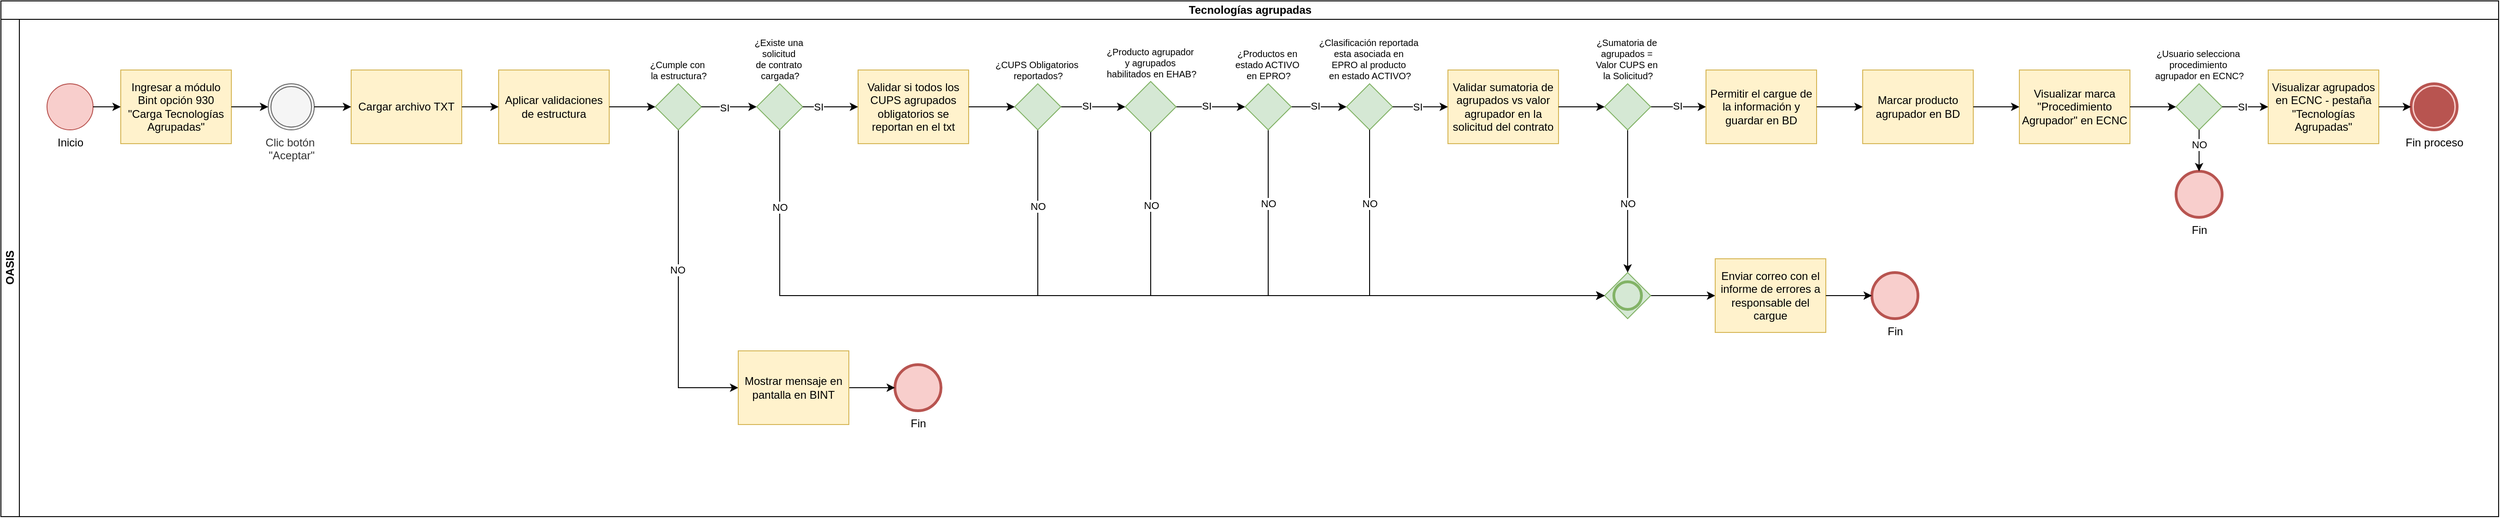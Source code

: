 <mxfile version="26.1.0">
  <diagram name="Página-1" id="_O9Sp7b_oeuf4xbjDzCd">
    <mxGraphModel dx="1434" dy="746" grid="1" gridSize="10" guides="1" tooltips="1" connect="1" arrows="1" fold="1" page="1" pageScale="1" pageWidth="2910" pageHeight="1030" math="0" shadow="0">
      <root>
        <mxCell id="0" />
        <mxCell id="1" parent="0" />
        <mxCell id="4nS9QQrtOacxWqZYsx-n-1" value="Tecnologías agrupadas" style="swimlane;childLayout=stackLayout;resizeParent=1;resizeParentMax=0;horizontal=1;startSize=20;horizontalStack=0;html=1;" vertex="1" parent="1">
          <mxGeometry x="40" y="40" width="2710" height="560" as="geometry" />
        </mxCell>
        <mxCell id="4nS9QQrtOacxWqZYsx-n-2" value="OASIS" style="swimlane;startSize=20;horizontal=0;html=1;" vertex="1" parent="4nS9QQrtOacxWqZYsx-n-1">
          <mxGeometry y="20" width="2710" height="540" as="geometry" />
        </mxCell>
        <mxCell id="4nS9QQrtOacxWqZYsx-n-6" value="Inicio" style="points=[[0.145,0.145,0],[0.5,0,0],[0.855,0.145,0],[1,0.5,0],[0.855,0.855,0],[0.5,1,0],[0.145,0.855,0],[0,0.5,0]];shape=mxgraph.bpmn.event;html=1;verticalLabelPosition=bottom;labelBackgroundColor=#ffffff;verticalAlign=top;align=center;perimeter=ellipsePerimeter;outlineConnect=0;aspect=fixed;outline=standard;symbol=general;fillColor=#f8cecc;strokeColor=#b85450;" vertex="1" parent="4nS9QQrtOacxWqZYsx-n-2">
          <mxGeometry x="50" y="70" width="50" height="50" as="geometry" />
        </mxCell>
        <mxCell id="4nS9QQrtOacxWqZYsx-n-8" value="Ingresar a módulo Bint opción 930 &quot;Carga Tecnologías Agrupadas&quot;" style="points=[[0.25,0,0],[0.5,0,0],[0.75,0,0],[1,0.25,0],[1,0.5,0],[1,0.75,0],[0.75,1,0],[0.5,1,0],[0.25,1,0],[0,0.75,0],[0,0.5,0],[0,0.25,0]];shape=mxgraph.bpmn.task2;whiteSpace=wrap;rectStyle=rounded;size=10;html=1;container=1;expand=0;collapsible=0;taskMarker=user;fillColor=#fff2cc;strokeColor=#d6b656;" vertex="1" parent="4nS9QQrtOacxWqZYsx-n-2">
          <mxGeometry x="130" y="55" width="120" height="80" as="geometry" />
        </mxCell>
        <mxCell id="4nS9QQrtOacxWqZYsx-n-7" style="edgeStyle=orthogonalEdgeStyle;rounded=0;orthogonalLoop=1;jettySize=auto;html=1;" edge="1" parent="4nS9QQrtOacxWqZYsx-n-2" source="4nS9QQrtOacxWqZYsx-n-6" target="4nS9QQrtOacxWqZYsx-n-8">
          <mxGeometry relative="1" as="geometry">
            <mxPoint x="150" y="95" as="targetPoint" />
          </mxGeometry>
        </mxCell>
        <mxCell id="4nS9QQrtOacxWqZYsx-n-10" value="Clic botón&amp;nbsp;&lt;div&gt;&quot;Aceptar&quot;&lt;/div&gt;" style="points=[[0.145,0.145,0],[0.5,0,0],[0.855,0.145,0],[1,0.5,0],[0.855,0.855,0],[0.5,1,0],[0.145,0.855,0],[0,0.5,0]];shape=mxgraph.bpmn.event;html=1;verticalLabelPosition=bottom;labelBackgroundColor=#ffffff;verticalAlign=top;align=center;perimeter=ellipsePerimeter;outlineConnect=0;aspect=fixed;outline=throwing;symbol=general;fillColor=#f5f5f5;fontColor=#333333;strokeColor=#666666;" vertex="1" parent="4nS9QQrtOacxWqZYsx-n-2">
          <mxGeometry x="290" y="70" width="50" height="50" as="geometry" />
        </mxCell>
        <mxCell id="4nS9QQrtOacxWqZYsx-n-9" style="edgeStyle=orthogonalEdgeStyle;rounded=0;orthogonalLoop=1;jettySize=auto;html=1;" edge="1" parent="4nS9QQrtOacxWqZYsx-n-2" source="4nS9QQrtOacxWqZYsx-n-8" target="4nS9QQrtOacxWqZYsx-n-10">
          <mxGeometry relative="1" as="geometry">
            <mxPoint x="330" y="95" as="targetPoint" />
          </mxGeometry>
        </mxCell>
        <mxCell id="4nS9QQrtOacxWqZYsx-n-12" value="Cargar archivo TXT" style="points=[[0.25,0,0],[0.5,0,0],[0.75,0,0],[1,0.25,0],[1,0.5,0],[1,0.75,0],[0.75,1,0],[0.5,1,0],[0.25,1,0],[0,0.75,0],[0,0.5,0],[0,0.25,0]];shape=mxgraph.bpmn.task2;whiteSpace=wrap;rectStyle=rounded;size=10;html=1;container=1;expand=0;collapsible=0;taskMarker=user;fillColor=#fff2cc;strokeColor=#d6b656;" vertex="1" parent="4nS9QQrtOacxWqZYsx-n-2">
          <mxGeometry x="380" y="55" width="120" height="80" as="geometry" />
        </mxCell>
        <mxCell id="4nS9QQrtOacxWqZYsx-n-11" style="edgeStyle=orthogonalEdgeStyle;rounded=0;orthogonalLoop=1;jettySize=auto;html=1;" edge="1" parent="4nS9QQrtOacxWqZYsx-n-2" source="4nS9QQrtOacxWqZYsx-n-10" target="4nS9QQrtOacxWqZYsx-n-12">
          <mxGeometry relative="1" as="geometry">
            <mxPoint x="390" y="95" as="targetPoint" />
          </mxGeometry>
        </mxCell>
        <mxCell id="4nS9QQrtOacxWqZYsx-n-14" value="Aplicar validaciones de estructura" style="points=[[0.25,0,0],[0.5,0,0],[0.75,0,0],[1,0.25,0],[1,0.5,0],[1,0.75,0],[0.75,1,0],[0.5,1,0],[0.25,1,0],[0,0.75,0],[0,0.5,0],[0,0.25,0]];shape=mxgraph.bpmn.task2;whiteSpace=wrap;rectStyle=rounded;size=10;html=1;container=1;expand=0;collapsible=0;taskMarker=script;fillColor=#fff2cc;strokeColor=#d6b656;" vertex="1" parent="4nS9QQrtOacxWqZYsx-n-2">
          <mxGeometry x="540" y="55" width="120" height="80" as="geometry" />
        </mxCell>
        <mxCell id="4nS9QQrtOacxWqZYsx-n-13" style="edgeStyle=orthogonalEdgeStyle;rounded=0;orthogonalLoop=1;jettySize=auto;html=1;" edge="1" parent="4nS9QQrtOacxWqZYsx-n-2" source="4nS9QQrtOacxWqZYsx-n-12" target="4nS9QQrtOacxWqZYsx-n-14">
          <mxGeometry relative="1" as="geometry">
            <mxPoint x="550" y="95" as="targetPoint" />
          </mxGeometry>
        </mxCell>
        <mxCell id="4nS9QQrtOacxWqZYsx-n-30" style="edgeStyle=orthogonalEdgeStyle;rounded=0;orthogonalLoop=1;jettySize=auto;html=1;" edge="1" parent="4nS9QQrtOacxWqZYsx-n-2" source="4nS9QQrtOacxWqZYsx-n-16" target="4nS9QQrtOacxWqZYsx-n-29">
          <mxGeometry relative="1" as="geometry">
            <Array as="points">
              <mxPoint x="735" y="400" />
            </Array>
          </mxGeometry>
        </mxCell>
        <mxCell id="4nS9QQrtOacxWqZYsx-n-45" value="NO" style="edgeLabel;html=1;align=center;verticalAlign=middle;resizable=0;points=[];" vertex="1" connectable="0" parent="4nS9QQrtOacxWqZYsx-n-30">
          <mxGeometry x="-0.12" y="-1" relative="1" as="geometry">
            <mxPoint as="offset" />
          </mxGeometry>
        </mxCell>
        <mxCell id="4nS9QQrtOacxWqZYsx-n-16" value="¿Cumple con&amp;nbsp;&lt;div&gt;la estructura?&lt;/div&gt;" style="points=[[0.25,0.25,0],[0.5,0,0],[0.75,0.25,0],[1,0.5,0],[0.75,0.75,0],[0.5,1,0],[0.25,0.75,0],[0,0.5,0]];shape=mxgraph.bpmn.gateway2;html=1;verticalLabelPosition=top;labelBackgroundColor=#ffffff;verticalAlign=bottom;align=center;perimeter=rhombusPerimeter;outlineConnect=0;outline=none;symbol=none;fillColor=#d5e8d4;strokeColor=#82b366;fontSize=10;labelPosition=center;" vertex="1" parent="4nS9QQrtOacxWqZYsx-n-2">
          <mxGeometry x="710" y="70" width="50" height="50" as="geometry" />
        </mxCell>
        <mxCell id="4nS9QQrtOacxWqZYsx-n-15" style="edgeStyle=orthogonalEdgeStyle;rounded=0;orthogonalLoop=1;jettySize=auto;html=1;" edge="1" parent="4nS9QQrtOacxWqZYsx-n-2" source="4nS9QQrtOacxWqZYsx-n-14" target="4nS9QQrtOacxWqZYsx-n-16">
          <mxGeometry relative="1" as="geometry">
            <mxPoint x="720" y="95" as="targetPoint" />
          </mxGeometry>
        </mxCell>
        <mxCell id="4nS9QQrtOacxWqZYsx-n-20" value="Fin" style="points=[[0.145,0.145,0],[0.5,0,0],[0.855,0.145,0],[1,0.5,0],[0.855,0.855,0],[0.5,1,0],[0.145,0.855,0],[0,0.5,0]];shape=mxgraph.bpmn.event;html=1;verticalLabelPosition=bottom;labelBackgroundColor=#ffffff;verticalAlign=top;align=center;perimeter=ellipsePerimeter;outlineConnect=0;aspect=fixed;outline=end;symbol=terminate2;fillColor=#f8cecc;strokeColor=#b85450;" vertex="1" parent="4nS9QQrtOacxWqZYsx-n-2">
          <mxGeometry x="970" y="375" width="50" height="50" as="geometry" />
        </mxCell>
        <mxCell id="4nS9QQrtOacxWqZYsx-n-31" style="edgeStyle=orthogonalEdgeStyle;rounded=0;orthogonalLoop=1;jettySize=auto;html=1;" edge="1" parent="4nS9QQrtOacxWqZYsx-n-2" source="4nS9QQrtOacxWqZYsx-n-29" target="4nS9QQrtOacxWqZYsx-n-20">
          <mxGeometry relative="1" as="geometry" />
        </mxCell>
        <mxCell id="4nS9QQrtOacxWqZYsx-n-29" value="Mostrar mensaje en pantalla en BINT" style="points=[[0.25,0,0],[0.5,0,0],[0.75,0,0],[1,0.25,0],[1,0.5,0],[1,0.75,0],[0.75,1,0],[0.5,1,0],[0.25,1,0],[0,0.75,0],[0,0.5,0],[0,0.25,0]];shape=mxgraph.bpmn.task2;whiteSpace=wrap;rectStyle=rounded;size=10;html=1;container=1;expand=0;collapsible=0;taskMarker=send;fillColor=#fff2cc;strokeColor=#d6b656;" vertex="1" parent="4nS9QQrtOacxWqZYsx-n-2">
          <mxGeometry x="800" y="360" width="120" height="80" as="geometry" />
        </mxCell>
        <mxCell id="4nS9QQrtOacxWqZYsx-n-17" style="edgeStyle=orthogonalEdgeStyle;rounded=0;orthogonalLoop=1;jettySize=auto;html=1;exitX=1;exitY=0.5;exitDx=0;exitDy=0;exitPerimeter=0;entryX=0;entryY=0.5;entryDx=0;entryDy=0;entryPerimeter=0;" edge="1" parent="4nS9QQrtOacxWqZYsx-n-2" source="4nS9QQrtOacxWqZYsx-n-16" target="4nS9QQrtOacxWqZYsx-n-41">
          <mxGeometry relative="1" as="geometry">
            <mxPoint x="800" y="210" as="targetPoint" />
            <Array as="points">
              <mxPoint x="800" y="95" />
              <mxPoint x="800" y="95" />
            </Array>
          </mxGeometry>
        </mxCell>
        <mxCell id="4nS9QQrtOacxWqZYsx-n-22" value="SI" style="edgeLabel;html=1;align=center;verticalAlign=middle;resizable=0;points=[];" vertex="1" connectable="0" parent="4nS9QQrtOacxWqZYsx-n-17">
          <mxGeometry x="-0.167" y="-1" relative="1" as="geometry">
            <mxPoint as="offset" />
          </mxGeometry>
        </mxCell>
        <mxCell id="4nS9QQrtOacxWqZYsx-n-48" style="edgeStyle=orthogonalEdgeStyle;rounded=0;orthogonalLoop=1;jettySize=auto;html=1;" edge="1" parent="4nS9QQrtOacxWqZYsx-n-2" source="4nS9QQrtOacxWqZYsx-n-41" target="4nS9QQrtOacxWqZYsx-n-25">
          <mxGeometry relative="1" as="geometry">
            <Array as="points">
              <mxPoint x="845" y="300" />
            </Array>
          </mxGeometry>
        </mxCell>
        <mxCell id="4nS9QQrtOacxWqZYsx-n-105" value="NO" style="edgeLabel;html=1;align=center;verticalAlign=middle;resizable=0;points=[];" vertex="1" connectable="0" parent="4nS9QQrtOacxWqZYsx-n-48">
          <mxGeometry x="-0.844" relative="1" as="geometry">
            <mxPoint as="offset" />
          </mxGeometry>
        </mxCell>
        <mxCell id="4nS9QQrtOacxWqZYsx-n-41" value="¿Existe una&amp;nbsp;&lt;div&gt;&lt;span style=&quot;background-color: light-dark(rgb(255, 255, 255), rgb(18, 18, 18)); color: light-dark(rgb(0, 0, 0), rgb(255, 255, 255));&quot;&gt;solicitud&amp;nbsp;&lt;/span&gt;&lt;div&gt;&lt;div&gt;de contrato&amp;nbsp;&lt;/div&gt;&lt;div&gt;&lt;span style=&quot;background-color: light-dark(rgb(255, 255, 255), rgb(18, 18, 18)); color: light-dark(rgb(0, 0, 0), rgb(255, 255, 255));&quot;&gt;cargada?&lt;/span&gt;&lt;/div&gt;&lt;/div&gt;&lt;/div&gt;" style="points=[[0.25,0.25,0],[0.5,0,0],[0.75,0.25,0],[1,0.5,0],[0.75,0.75,0],[0.5,1,0],[0.25,0.75,0],[0,0.5,0]];shape=mxgraph.bpmn.gateway2;html=1;verticalLabelPosition=top;labelBackgroundColor=#ffffff;verticalAlign=bottom;align=center;perimeter=rhombusPerimeter;outlineConnect=0;outline=none;symbol=none;fillColor=#d5e8d4;strokeColor=#82b366;fontSize=10;labelPosition=center;" vertex="1" parent="4nS9QQrtOacxWqZYsx-n-2">
          <mxGeometry x="820" y="70" width="50" height="50" as="geometry" />
        </mxCell>
        <mxCell id="4nS9QQrtOacxWqZYsx-n-65" value="Validar si todos los CUPS agrupados obligatorios se reportan en el txt" style="points=[[0.25,0,0],[0.5,0,0],[0.75,0,0],[1,0.25,0],[1,0.5,0],[1,0.75,0],[0.75,1,0],[0.5,1,0],[0.25,1,0],[0,0.75,0],[0,0.5,0],[0,0.25,0]];shape=mxgraph.bpmn.task2;whiteSpace=wrap;rectStyle=rounded;size=10;html=1;container=1;expand=0;collapsible=0;taskMarker=script;fillColor=#fff2cc;strokeColor=#d6b656;" vertex="1" parent="4nS9QQrtOacxWqZYsx-n-2">
          <mxGeometry x="930" y="55" width="120" height="80" as="geometry" />
        </mxCell>
        <mxCell id="4nS9QQrtOacxWqZYsx-n-28" style="edgeStyle=orthogonalEdgeStyle;rounded=0;orthogonalLoop=1;jettySize=auto;html=1;" edge="1" parent="4nS9QQrtOacxWqZYsx-n-2" source="4nS9QQrtOacxWqZYsx-n-25" target="4nS9QQrtOacxWqZYsx-n-27">
          <mxGeometry relative="1" as="geometry" />
        </mxCell>
        <mxCell id="4nS9QQrtOacxWqZYsx-n-25" value="" style="points=[[0.25,0.25,0],[0.5,0,0],[0.75,0.25,0],[1,0.5,0],[0.75,0.75,0],[0.5,1,0],[0.25,0.75,0],[0,0.5,0]];shape=mxgraph.bpmn.gateway2;html=1;verticalLabelPosition=bottom;labelBackgroundColor=#ffffff;verticalAlign=top;align=center;perimeter=rhombusPerimeter;outlineConnect=0;outline=end;symbol=general;fillColor=#d5e8d4;strokeColor=#82b366;" vertex="1" parent="4nS9QQrtOacxWqZYsx-n-2">
          <mxGeometry x="1740" y="275" width="50" height="50" as="geometry" />
        </mxCell>
        <mxCell id="4nS9QQrtOacxWqZYsx-n-27" value="Enviar correo con el informe de errores a responsable del cargue" style="points=[[0.25,0,0],[0.5,0,0],[0.75,0,0],[1,0.25,0],[1,0.5,0],[1,0.75,0],[0.75,1,0],[0.5,1,0],[0.25,1,0],[0,0.75,0],[0,0.5,0],[0,0.25,0]];shape=mxgraph.bpmn.task2;whiteSpace=wrap;rectStyle=rounded;size=10;html=1;container=1;expand=0;collapsible=0;taskMarker=send;fillColor=#fff2cc;strokeColor=#d6b656;" vertex="1" parent="4nS9QQrtOacxWqZYsx-n-2">
          <mxGeometry x="1860" y="260" width="120" height="80" as="geometry" />
        </mxCell>
        <mxCell id="4nS9QQrtOacxWqZYsx-n-53" value="Fin" style="points=[[0.145,0.145,0],[0.5,0,0],[0.855,0.145,0],[1,0.5,0],[0.855,0.855,0],[0.5,1,0],[0.145,0.855,0],[0,0.5,0]];shape=mxgraph.bpmn.event;html=1;verticalLabelPosition=bottom;labelBackgroundColor=#ffffff;verticalAlign=top;align=center;perimeter=ellipsePerimeter;outlineConnect=0;aspect=fixed;outline=end;symbol=terminate2;fillColor=#f8cecc;strokeColor=#b85450;" vertex="1" parent="4nS9QQrtOacxWqZYsx-n-2">
          <mxGeometry x="2030" y="275" width="50" height="50" as="geometry" />
        </mxCell>
        <mxCell id="4nS9QQrtOacxWqZYsx-n-52" style="edgeStyle=orthogonalEdgeStyle;rounded=0;orthogonalLoop=1;jettySize=auto;html=1;" edge="1" parent="4nS9QQrtOacxWqZYsx-n-2" source="4nS9QQrtOacxWqZYsx-n-27" target="4nS9QQrtOacxWqZYsx-n-53">
          <mxGeometry relative="1" as="geometry">
            <mxPoint x="1810" y="385" as="targetPoint" />
          </mxGeometry>
        </mxCell>
        <mxCell id="4nS9QQrtOacxWqZYsx-n-59" value="Validar sumatoria de agrupados vs valor agrupador en la solicitud del contrato" style="points=[[0.25,0,0],[0.5,0,0],[0.75,0,0],[1,0.25,0],[1,0.5,0],[1,0.75,0],[0.75,1,0],[0.5,1,0],[0.25,1,0],[0,0.75,0],[0,0.5,0],[0,0.25,0]];shape=mxgraph.bpmn.task2;whiteSpace=wrap;rectStyle=rounded;size=10;html=1;container=1;expand=0;collapsible=0;taskMarker=script;fillColor=#fff2cc;strokeColor=#d6b656;" vertex="1" parent="4nS9QQrtOacxWqZYsx-n-2">
          <mxGeometry x="1570" y="55" width="120" height="80" as="geometry" />
        </mxCell>
        <mxCell id="4nS9QQrtOacxWqZYsx-n-97" style="edgeStyle=orthogonalEdgeStyle;rounded=0;orthogonalLoop=1;jettySize=auto;html=1;" edge="1" parent="4nS9QQrtOacxWqZYsx-n-2" source="4nS9QQrtOacxWqZYsx-n-61" target="4nS9QQrtOacxWqZYsx-n-84">
          <mxGeometry relative="1" as="geometry" />
        </mxCell>
        <mxCell id="4nS9QQrtOacxWqZYsx-n-98" value="SI" style="edgeLabel;html=1;align=center;verticalAlign=middle;resizable=0;points=[];" vertex="1" connectable="0" parent="4nS9QQrtOacxWqZYsx-n-97">
          <mxGeometry x="-0.033" y="1" relative="1" as="geometry">
            <mxPoint as="offset" />
          </mxGeometry>
        </mxCell>
        <mxCell id="4nS9QQrtOacxWqZYsx-n-101" style="edgeStyle=orthogonalEdgeStyle;rounded=0;orthogonalLoop=1;jettySize=auto;html=1;" edge="1" parent="4nS9QQrtOacxWqZYsx-n-2" source="4nS9QQrtOacxWqZYsx-n-61" target="4nS9QQrtOacxWqZYsx-n-25">
          <mxGeometry relative="1" as="geometry" />
        </mxCell>
        <mxCell id="4nS9QQrtOacxWqZYsx-n-102" value="NO" style="edgeLabel;html=1;align=center;verticalAlign=middle;resizable=0;points=[];" vertex="1" connectable="0" parent="4nS9QQrtOacxWqZYsx-n-101">
          <mxGeometry x="-0.239" y="-1" relative="1" as="geometry">
            <mxPoint x="1" y="21" as="offset" />
          </mxGeometry>
        </mxCell>
        <mxCell id="4nS9QQrtOacxWqZYsx-n-61" value="¿Sumatoria de&amp;nbsp;&lt;div&gt;agrupados =&amp;nbsp;&lt;div&gt;Valor CUPS en&amp;nbsp;&lt;/div&gt;&lt;div&gt;la Solicitud?&lt;/div&gt;&lt;/div&gt;" style="points=[[0.25,0.25,0],[0.5,0,0],[0.75,0.25,0],[1,0.5,0],[0.75,0.75,0],[0.5,1,0],[0.25,0.75,0],[0,0.5,0]];shape=mxgraph.bpmn.gateway2;html=1;verticalLabelPosition=top;labelBackgroundColor=#ffffff;verticalAlign=bottom;align=center;perimeter=rhombusPerimeter;outlineConnect=0;outline=none;symbol=none;fillColor=#d5e8d4;strokeColor=#82b366;fontSize=10;labelPosition=center;" vertex="1" parent="4nS9QQrtOacxWqZYsx-n-2">
          <mxGeometry x="1740" y="70" width="50" height="50" as="geometry" />
        </mxCell>
        <mxCell id="4nS9QQrtOacxWqZYsx-n-60" style="edgeStyle=orthogonalEdgeStyle;rounded=0;orthogonalLoop=1;jettySize=auto;html=1;" edge="1" parent="4nS9QQrtOacxWqZYsx-n-2" source="4nS9QQrtOacxWqZYsx-n-59" target="4nS9QQrtOacxWqZYsx-n-61">
          <mxGeometry relative="1" as="geometry">
            <mxPoint x="2010" y="70" as="targetPoint" />
          </mxGeometry>
        </mxCell>
        <mxCell id="4nS9QQrtOacxWqZYsx-n-66" style="edgeStyle=orthogonalEdgeStyle;rounded=0;orthogonalLoop=1;jettySize=auto;html=1;entryX=0;entryY=0.5;entryDx=0;entryDy=0;entryPerimeter=0;" edge="1" parent="4nS9QQrtOacxWqZYsx-n-2" source="4nS9QQrtOacxWqZYsx-n-41" target="4nS9QQrtOacxWqZYsx-n-65">
          <mxGeometry relative="1" as="geometry">
            <Array as="points">
              <mxPoint x="930" y="95" />
            </Array>
          </mxGeometry>
        </mxCell>
        <mxCell id="4nS9QQrtOacxWqZYsx-n-69" value="SI" style="edgeLabel;html=1;align=center;verticalAlign=middle;resizable=0;points=[];" vertex="1" connectable="0" parent="4nS9QQrtOacxWqZYsx-n-66">
          <mxGeometry x="-0.44" relative="1" as="geometry">
            <mxPoint as="offset" />
          </mxGeometry>
        </mxCell>
        <mxCell id="4nS9QQrtOacxWqZYsx-n-70" style="edgeStyle=orthogonalEdgeStyle;rounded=0;orthogonalLoop=1;jettySize=auto;html=1;" edge="1" parent="4nS9QQrtOacxWqZYsx-n-2" source="4nS9QQrtOacxWqZYsx-n-68" target="4nS9QQrtOacxWqZYsx-n-25">
          <mxGeometry relative="1" as="geometry">
            <Array as="points">
              <mxPoint x="1125" y="300" />
            </Array>
          </mxGeometry>
        </mxCell>
        <mxCell id="4nS9QQrtOacxWqZYsx-n-104" value="NO" style="edgeLabel;html=1;align=center;verticalAlign=middle;resizable=0;points=[];" vertex="1" connectable="0" parent="4nS9QQrtOacxWqZYsx-n-70">
          <mxGeometry x="-0.791" relative="1" as="geometry">
            <mxPoint as="offset" />
          </mxGeometry>
        </mxCell>
        <mxCell id="4nS9QQrtOacxWqZYsx-n-91" style="edgeStyle=orthogonalEdgeStyle;rounded=0;orthogonalLoop=1;jettySize=auto;html=1;" edge="1" parent="4nS9QQrtOacxWqZYsx-n-2" source="4nS9QQrtOacxWqZYsx-n-68" target="4nS9QQrtOacxWqZYsx-n-18">
          <mxGeometry relative="1" as="geometry" />
        </mxCell>
        <mxCell id="4nS9QQrtOacxWqZYsx-n-92" value="SI" style="edgeLabel;html=1;align=center;verticalAlign=middle;resizable=0;points=[];" vertex="1" connectable="0" parent="4nS9QQrtOacxWqZYsx-n-91">
          <mxGeometry x="-0.2" y="1" relative="1" as="geometry">
            <mxPoint as="offset" />
          </mxGeometry>
        </mxCell>
        <mxCell id="4nS9QQrtOacxWqZYsx-n-68" value="¿CUPS Obligatorios&amp;nbsp;&lt;div&gt;reportados?&lt;/div&gt;" style="points=[[0.25,0.25,0],[0.5,0,0],[0.75,0.25,0],[1,0.5,0],[0.75,0.75,0],[0.5,1,0],[0.25,0.75,0],[0,0.5,0]];shape=mxgraph.bpmn.gateway2;html=1;verticalLabelPosition=top;labelBackgroundColor=#ffffff;verticalAlign=bottom;align=center;perimeter=rhombusPerimeter;outlineConnect=0;outline=none;symbol=none;fillColor=#d5e8d4;strokeColor=#82b366;fontSize=10;labelPosition=center;" vertex="1" parent="4nS9QQrtOacxWqZYsx-n-2">
          <mxGeometry x="1100" y="70" width="50" height="50" as="geometry" />
        </mxCell>
        <mxCell id="4nS9QQrtOacxWqZYsx-n-67" style="edgeStyle=orthogonalEdgeStyle;rounded=0;orthogonalLoop=1;jettySize=auto;html=1;" edge="1" parent="4nS9QQrtOacxWqZYsx-n-2" source="4nS9QQrtOacxWqZYsx-n-65" target="4nS9QQrtOacxWqZYsx-n-68">
          <mxGeometry relative="1" as="geometry">
            <mxPoint x="1080" y="215" as="targetPoint" />
          </mxGeometry>
        </mxCell>
        <mxCell id="4nS9QQrtOacxWqZYsx-n-93" style="edgeStyle=orthogonalEdgeStyle;rounded=0;orthogonalLoop=1;jettySize=auto;html=1;" edge="1" parent="4nS9QQrtOacxWqZYsx-n-2" source="4nS9QQrtOacxWqZYsx-n-18" target="4nS9QQrtOacxWqZYsx-n-36">
          <mxGeometry relative="1" as="geometry" />
        </mxCell>
        <mxCell id="4nS9QQrtOacxWqZYsx-n-94" value="SI" style="edgeLabel;html=1;align=center;verticalAlign=middle;resizable=0;points=[];" vertex="1" connectable="0" parent="4nS9QQrtOacxWqZYsx-n-93">
          <mxGeometry x="-0.12" y="1" relative="1" as="geometry">
            <mxPoint as="offset" />
          </mxGeometry>
        </mxCell>
        <mxCell id="4nS9QQrtOacxWqZYsx-n-18" value="¿Producto&amp;nbsp;&lt;span style=&quot;background-color: light-dark(rgb(255, 255, 255), rgb(18, 18, 18)); color: light-dark(rgb(0, 0, 0), rgb(255, 255, 255));&quot;&gt;agrupador&amp;nbsp;&lt;/span&gt;&lt;div&gt;&lt;span style=&quot;color: light-dark(rgb(0, 0, 0), rgb(255, 255, 255)); background-color: light-dark(rgb(255, 255, 255), rgb(18, 18, 18));&quot;&gt;y agrupados&amp;nbsp;&lt;/span&gt;&lt;/div&gt;&lt;div&gt;&lt;span style=&quot;background-color: light-dark(rgb(255, 255, 255), rgb(18, 18, 18)); color: light-dark(rgb(0, 0, 0), rgb(255, 255, 255));&quot;&gt;habilitados en EHAB?&lt;/span&gt;&lt;/div&gt;" style="points=[[0.25,0.25,0],[0.5,0,0],[0.75,0.25,0],[1,0.5,0],[0.75,0.75,0],[0.5,1,0],[0.25,0.75,0],[0,0.5,0]];shape=mxgraph.bpmn.gateway2;html=1;verticalLabelPosition=top;labelBackgroundColor=#ffffff;verticalAlign=bottom;align=center;perimeter=rhombusPerimeter;outlineConnect=0;outline=none;symbol=none;fillColor=#d5e8d4;strokeColor=#82b366;fontSize=10;labelPosition=center;direction=south;" vertex="1" parent="4nS9QQrtOacxWqZYsx-n-2">
          <mxGeometry x="1220" y="67.5" width="55" height="55" as="geometry" />
        </mxCell>
        <mxCell id="4nS9QQrtOacxWqZYsx-n-47" style="edgeStyle=orthogonalEdgeStyle;rounded=0;orthogonalLoop=1;jettySize=auto;html=1;" edge="1" parent="4nS9QQrtOacxWqZYsx-n-2" source="4nS9QQrtOacxWqZYsx-n-18" target="4nS9QQrtOacxWqZYsx-n-25">
          <mxGeometry relative="1" as="geometry">
            <Array as="points">
              <mxPoint x="1248" y="300" />
            </Array>
          </mxGeometry>
        </mxCell>
        <mxCell id="4nS9QQrtOacxWqZYsx-n-103" value="NO" style="edgeLabel;html=1;align=center;verticalAlign=middle;resizable=0;points=[];" vertex="1" connectable="0" parent="4nS9QQrtOacxWqZYsx-n-47">
          <mxGeometry x="-0.766" y="2" relative="1" as="geometry">
            <mxPoint x="-2" y="1" as="offset" />
          </mxGeometry>
        </mxCell>
        <mxCell id="4nS9QQrtOacxWqZYsx-n-79" style="edgeStyle=orthogonalEdgeStyle;rounded=0;orthogonalLoop=1;jettySize=auto;html=1;exitX=0.5;exitY=1;exitDx=0;exitDy=0;exitPerimeter=0;" edge="1" parent="4nS9QQrtOacxWqZYsx-n-2" source="4nS9QQrtOacxWqZYsx-n-36" target="4nS9QQrtOacxWqZYsx-n-25">
          <mxGeometry relative="1" as="geometry">
            <Array as="points">
              <mxPoint x="1375" y="300" />
            </Array>
          </mxGeometry>
        </mxCell>
        <mxCell id="4nS9QQrtOacxWqZYsx-n-80" value="NO" style="edgeLabel;html=1;align=center;verticalAlign=middle;resizable=0;points=[];" vertex="1" connectable="0" parent="4nS9QQrtOacxWqZYsx-n-79">
          <mxGeometry x="-0.475" relative="1" as="geometry">
            <mxPoint y="-63" as="offset" />
          </mxGeometry>
        </mxCell>
        <mxCell id="4nS9QQrtOacxWqZYsx-n-95" style="edgeStyle=orthogonalEdgeStyle;rounded=0;orthogonalLoop=1;jettySize=auto;html=1;" edge="1" parent="4nS9QQrtOacxWqZYsx-n-2" source="4nS9QQrtOacxWqZYsx-n-36" target="4nS9QQrtOacxWqZYsx-n-56">
          <mxGeometry relative="1" as="geometry" />
        </mxCell>
        <mxCell id="4nS9QQrtOacxWqZYsx-n-96" value="SI" style="edgeLabel;html=1;align=center;verticalAlign=middle;resizable=0;points=[];" vertex="1" connectable="0" parent="4nS9QQrtOacxWqZYsx-n-95">
          <mxGeometry x="-0.133" y="1" relative="1" as="geometry">
            <mxPoint as="offset" />
          </mxGeometry>
        </mxCell>
        <mxCell id="4nS9QQrtOacxWqZYsx-n-36" value="¿Productos en&amp;nbsp;&lt;div&gt;estado ACTIVO&amp;nbsp;&lt;/div&gt;&lt;div&gt;en EPRO?&lt;/div&gt;" style="points=[[0.25,0.25,0],[0.5,0,0],[0.75,0.25,0],[1,0.5,0],[0.75,0.75,0],[0.5,1,0],[0.25,0.75,0],[0,0.5,0]];shape=mxgraph.bpmn.gateway2;html=1;verticalLabelPosition=top;labelBackgroundColor=#ffffff;verticalAlign=bottom;align=center;perimeter=rhombusPerimeter;outlineConnect=0;outline=none;symbol=none;labelPosition=center;fillColor=#d5e8d4;strokeColor=#82b366;fontSize=10;" vertex="1" parent="4nS9QQrtOacxWqZYsx-n-2">
          <mxGeometry x="1350" y="70" width="50" height="50" as="geometry" />
        </mxCell>
        <mxCell id="4nS9QQrtOacxWqZYsx-n-56" value="¿Clasificación reportada&amp;nbsp;&lt;div&gt;esta asociada en&amp;nbsp;&lt;/div&gt;&lt;div&gt;EPRO al producto&amp;nbsp;&lt;/div&gt;&lt;div&gt;en estado ACTIVO?&lt;/div&gt;" style="points=[[0.25,0.25,0],[0.5,0,0],[0.75,0.25,0],[1,0.5,0],[0.75,0.75,0],[0.5,1,0],[0.25,0.75,0],[0,0.5,0]];shape=mxgraph.bpmn.gateway2;html=1;verticalLabelPosition=top;labelBackgroundColor=#ffffff;verticalAlign=bottom;align=center;perimeter=rhombusPerimeter;outlineConnect=0;outline=none;symbol=none;fontSize=10;fillColor=#d5e8d4;strokeColor=#82b366;labelPosition=center;" vertex="1" parent="4nS9QQrtOacxWqZYsx-n-2">
          <mxGeometry x="1460" y="70" width="50" height="50" as="geometry" />
        </mxCell>
        <mxCell id="4nS9QQrtOacxWqZYsx-n-58" style="edgeStyle=orthogonalEdgeStyle;rounded=0;orthogonalLoop=1;jettySize=auto;html=1;" edge="1" parent="4nS9QQrtOacxWqZYsx-n-2" source="4nS9QQrtOacxWqZYsx-n-56" target="4nS9QQrtOacxWqZYsx-n-59">
          <mxGeometry relative="1" as="geometry">
            <mxPoint x="990" y="445" as="targetPoint" />
          </mxGeometry>
        </mxCell>
        <mxCell id="4nS9QQrtOacxWqZYsx-n-62" value="SI" style="edgeLabel;html=1;align=center;verticalAlign=middle;resizable=0;points=[];" vertex="1" connectable="0" parent="4nS9QQrtOacxWqZYsx-n-58">
          <mxGeometry x="-0.494" y="-1" relative="1" as="geometry">
            <mxPoint x="12" y="-1" as="offset" />
          </mxGeometry>
        </mxCell>
        <mxCell id="4nS9QQrtOacxWqZYsx-n-84" value="Permitir el cargue de la información y guardar en BD" style="points=[[0.25,0,0],[0.5,0,0],[0.75,0,0],[1,0.25,0],[1,0.5,0],[1,0.75,0],[0.75,1,0],[0.5,1,0],[0.25,1,0],[0,0.75,0],[0,0.5,0],[0,0.25,0]];shape=mxgraph.bpmn.task2;whiteSpace=wrap;rectStyle=rounded;size=10;html=1;container=1;expand=0;collapsible=0;taskMarker=script;fillColor=#fff2cc;strokeColor=#d6b656;" vertex="1" parent="4nS9QQrtOacxWqZYsx-n-2">
          <mxGeometry x="1850" y="55" width="120" height="80" as="geometry" />
        </mxCell>
        <mxCell id="4nS9QQrtOacxWqZYsx-n-86" value="Marcar producto agrupador en BD" style="points=[[0.25,0,0],[0.5,0,0],[0.75,0,0],[1,0.25,0],[1,0.5,0],[1,0.75,0],[0.75,1,0],[0.5,1,0],[0.25,1,0],[0,0.75,0],[0,0.5,0],[0,0.25,0]];shape=mxgraph.bpmn.task2;whiteSpace=wrap;rectStyle=rounded;size=10;html=1;container=1;expand=0;collapsible=0;taskMarker=script;fillColor=#fff2cc;strokeColor=#d6b656;" vertex="1" parent="4nS9QQrtOacxWqZYsx-n-2">
          <mxGeometry x="2020" y="55" width="120" height="80" as="geometry" />
        </mxCell>
        <mxCell id="4nS9QQrtOacxWqZYsx-n-85" style="edgeStyle=orthogonalEdgeStyle;rounded=0;orthogonalLoop=1;jettySize=auto;html=1;" edge="1" parent="4nS9QQrtOacxWqZYsx-n-2" source="4nS9QQrtOacxWqZYsx-n-84" target="4nS9QQrtOacxWqZYsx-n-86">
          <mxGeometry relative="1" as="geometry">
            <mxPoint x="2110" y="640" as="targetPoint" />
          </mxGeometry>
        </mxCell>
        <mxCell id="4nS9QQrtOacxWqZYsx-n-88" value="Visualizar marca &quot;Procedimiento Agrupador&quot; en ECNC" style="points=[[0.25,0,0],[0.5,0,0],[0.75,0,0],[1,0.25,0],[1,0.5,0],[1,0.75,0],[0.75,1,0],[0.5,1,0],[0.25,1,0],[0,0.75,0],[0,0.5,0],[0,0.25,0]];shape=mxgraph.bpmn.task2;whiteSpace=wrap;rectStyle=rounded;size=10;html=1;container=1;expand=0;collapsible=0;taskMarker=script;fillColor=#fff2cc;strokeColor=#d6b656;" vertex="1" parent="4nS9QQrtOacxWqZYsx-n-2">
          <mxGeometry x="2190" y="55" width="120" height="80" as="geometry" />
        </mxCell>
        <mxCell id="4nS9QQrtOacxWqZYsx-n-87" style="edgeStyle=orthogonalEdgeStyle;rounded=0;orthogonalLoop=1;jettySize=auto;html=1;" edge="1" parent="4nS9QQrtOacxWqZYsx-n-2" source="4nS9QQrtOacxWqZYsx-n-86" target="4nS9QQrtOacxWqZYsx-n-88">
          <mxGeometry relative="1" as="geometry">
            <mxPoint x="2270" y="640" as="targetPoint" />
          </mxGeometry>
        </mxCell>
        <mxCell id="4nS9QQrtOacxWqZYsx-n-90" value="¿Usuario selecciona&amp;nbsp;&lt;div&gt;procedimiento&amp;nbsp;&lt;/div&gt;&lt;div&gt;agrupador en ECNC?&lt;/div&gt;" style="points=[[0.25,0.25,0],[0.5,0,0],[0.75,0.25,0],[1,0.5,0],[0.75,0.75,0],[0.5,1,0],[0.25,0.75,0],[0,0.5,0]];shape=mxgraph.bpmn.gateway2;html=1;verticalLabelPosition=top;labelBackgroundColor=#ffffff;verticalAlign=bottom;align=center;perimeter=rhombusPerimeter;outlineConnect=0;outline=none;symbol=none;fontSize=10;labelPosition=center;fillColor=#d5e8d4;strokeColor=#82b366;" vertex="1" parent="4nS9QQrtOacxWqZYsx-n-2">
          <mxGeometry x="2360" y="70" width="50" height="50" as="geometry" />
        </mxCell>
        <mxCell id="4nS9QQrtOacxWqZYsx-n-89" style="edgeStyle=orthogonalEdgeStyle;rounded=0;orthogonalLoop=1;jettySize=auto;html=1;" edge="1" parent="4nS9QQrtOacxWqZYsx-n-2" source="4nS9QQrtOacxWqZYsx-n-88" target="4nS9QQrtOacxWqZYsx-n-90">
          <mxGeometry relative="1" as="geometry">
            <mxPoint x="2420" y="640" as="targetPoint" />
          </mxGeometry>
        </mxCell>
        <mxCell id="4nS9QQrtOacxWqZYsx-n-99" style="edgeStyle=orthogonalEdgeStyle;rounded=0;orthogonalLoop=1;jettySize=auto;html=1;entryX=0;entryY=0.5;entryDx=0;entryDy=0;entryPerimeter=0;" edge="1" parent="4nS9QQrtOacxWqZYsx-n-2" source="4nS9QQrtOacxWqZYsx-n-56" target="4nS9QQrtOacxWqZYsx-n-25">
          <mxGeometry relative="1" as="geometry">
            <Array as="points">
              <mxPoint x="1485" y="300" />
            </Array>
          </mxGeometry>
        </mxCell>
        <mxCell id="4nS9QQrtOacxWqZYsx-n-100" value="NO" style="edgeLabel;html=1;align=center;verticalAlign=middle;resizable=0;points=[];" vertex="1" connectable="0" parent="4nS9QQrtOacxWqZYsx-n-99">
          <mxGeometry x="-0.674" relative="1" as="geometry">
            <mxPoint y="9" as="offset" />
          </mxGeometry>
        </mxCell>
        <mxCell id="4nS9QQrtOacxWqZYsx-n-107" value="Visualizar agrupados en ECNC - pestaña &quot;Tecnologías Agrupadas&quot;" style="points=[[0.25,0,0],[0.5,0,0],[0.75,0,0],[1,0.25,0],[1,0.5,0],[1,0.75,0],[0.75,1,0],[0.5,1,0],[0.25,1,0],[0,0.75,0],[0,0.5,0],[0,0.25,0]];shape=mxgraph.bpmn.task2;whiteSpace=wrap;rectStyle=rounded;size=10;html=1;container=1;expand=0;collapsible=0;taskMarker=script;fillColor=#fff2cc;strokeColor=#d6b656;" vertex="1" parent="4nS9QQrtOacxWqZYsx-n-2">
          <mxGeometry x="2460" y="55" width="120" height="80" as="geometry" />
        </mxCell>
        <mxCell id="4nS9QQrtOacxWqZYsx-n-106" style="edgeStyle=orthogonalEdgeStyle;rounded=0;orthogonalLoop=1;jettySize=auto;html=1;" edge="1" parent="4nS9QQrtOacxWqZYsx-n-2" source="4nS9QQrtOacxWqZYsx-n-90" target="4nS9QQrtOacxWqZYsx-n-107">
          <mxGeometry relative="1" as="geometry">
            <mxPoint x="2480" y="95" as="targetPoint" />
          </mxGeometry>
        </mxCell>
        <mxCell id="4nS9QQrtOacxWqZYsx-n-110" value="SI" style="edgeLabel;html=1;align=center;verticalAlign=middle;resizable=0;points=[];" vertex="1" connectable="0" parent="4nS9QQrtOacxWqZYsx-n-106">
          <mxGeometry x="-0.12" relative="1" as="geometry">
            <mxPoint as="offset" />
          </mxGeometry>
        </mxCell>
        <mxCell id="4nS9QQrtOacxWqZYsx-n-109" value="Fin proceso" style="points=[[0.145,0.145,0],[0.5,0,0],[0.855,0.145,0],[1,0.5,0],[0.855,0.855,0],[0.5,1,0],[0.145,0.855,0],[0,0.5,0]];shape=mxgraph.bpmn.event;html=1;verticalLabelPosition=bottom;labelBackgroundColor=#ffffff;verticalAlign=top;align=center;perimeter=ellipsePerimeter;outlineConnect=0;aspect=fixed;outline=end;symbol=terminate;fillColor=#f8cecc;strokeColor=#b85450;" vertex="1" parent="4nS9QQrtOacxWqZYsx-n-2">
          <mxGeometry x="2615" y="70" width="50" height="50" as="geometry" />
        </mxCell>
        <mxCell id="4nS9QQrtOacxWqZYsx-n-108" style="edgeStyle=orthogonalEdgeStyle;rounded=0;orthogonalLoop=1;jettySize=auto;html=1;" edge="1" parent="4nS9QQrtOacxWqZYsx-n-2" source="4nS9QQrtOacxWqZYsx-n-107" target="4nS9QQrtOacxWqZYsx-n-109">
          <mxGeometry relative="1" as="geometry">
            <mxPoint x="2640" y="95" as="targetPoint" />
          </mxGeometry>
        </mxCell>
        <mxCell id="4nS9QQrtOacxWqZYsx-n-112" value="Fin" style="points=[[0.145,0.145,0],[0.5,0,0],[0.855,0.145,0],[1,0.5,0],[0.855,0.855,0],[0.5,1,0],[0.145,0.855,0],[0,0.5,0]];shape=mxgraph.bpmn.event;html=1;verticalLabelPosition=bottom;labelBackgroundColor=#ffffff;verticalAlign=top;align=center;perimeter=ellipsePerimeter;outlineConnect=0;aspect=fixed;outline=end;symbol=terminate2;fillColor=#f8cecc;strokeColor=#b85450;" vertex="1" parent="4nS9QQrtOacxWqZYsx-n-2">
          <mxGeometry x="2360" y="165" width="50" height="50" as="geometry" />
        </mxCell>
        <mxCell id="4nS9QQrtOacxWqZYsx-n-111" style="edgeStyle=orthogonalEdgeStyle;rounded=0;orthogonalLoop=1;jettySize=auto;html=1;" edge="1" parent="4nS9QQrtOacxWqZYsx-n-2" source="4nS9QQrtOacxWqZYsx-n-90" target="4nS9QQrtOacxWqZYsx-n-112">
          <mxGeometry relative="1" as="geometry">
            <mxPoint x="2385" y="190" as="targetPoint" />
          </mxGeometry>
        </mxCell>
        <mxCell id="4nS9QQrtOacxWqZYsx-n-113" value="NO" style="edgeLabel;html=1;align=center;verticalAlign=middle;resizable=0;points=[];" vertex="1" connectable="0" parent="4nS9QQrtOacxWqZYsx-n-111">
          <mxGeometry x="-0.289" relative="1" as="geometry">
            <mxPoint as="offset" />
          </mxGeometry>
        </mxCell>
      </root>
    </mxGraphModel>
  </diagram>
</mxfile>
